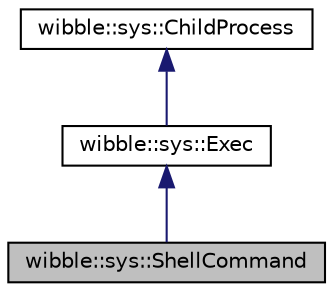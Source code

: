 digraph G
{
  edge [fontname="Helvetica",fontsize="10",labelfontname="Helvetica",labelfontsize="10"];
  node [fontname="Helvetica",fontsize="10",shape=record];
  Node1 [label="wibble::sys::ShellCommand",height=0.2,width=0.4,color="black", fillcolor="grey75", style="filled" fontcolor="black"];
  Node2 -> Node1 [dir="back",color="midnightblue",fontsize="10",style="solid",fontname="Helvetica"];
  Node2 [label="wibble::sys::Exec",height=0.2,width=0.4,color="black", fillcolor="white", style="filled",URL="$classwibble_1_1sys_1_1Exec.html",tooltip="Execute external commands, either forked as a ChildProcess or directly using exec()."];
  Node3 -> Node2 [dir="back",color="midnightblue",fontsize="10",style="solid",fontname="Helvetica"];
  Node3 [label="wibble::sys::ChildProcess",height=0.2,width=0.4,color="black", fillcolor="white", style="filled",URL="$classwibble_1_1sys_1_1ChildProcess.html",tooltip="Fork a child process."];
}
